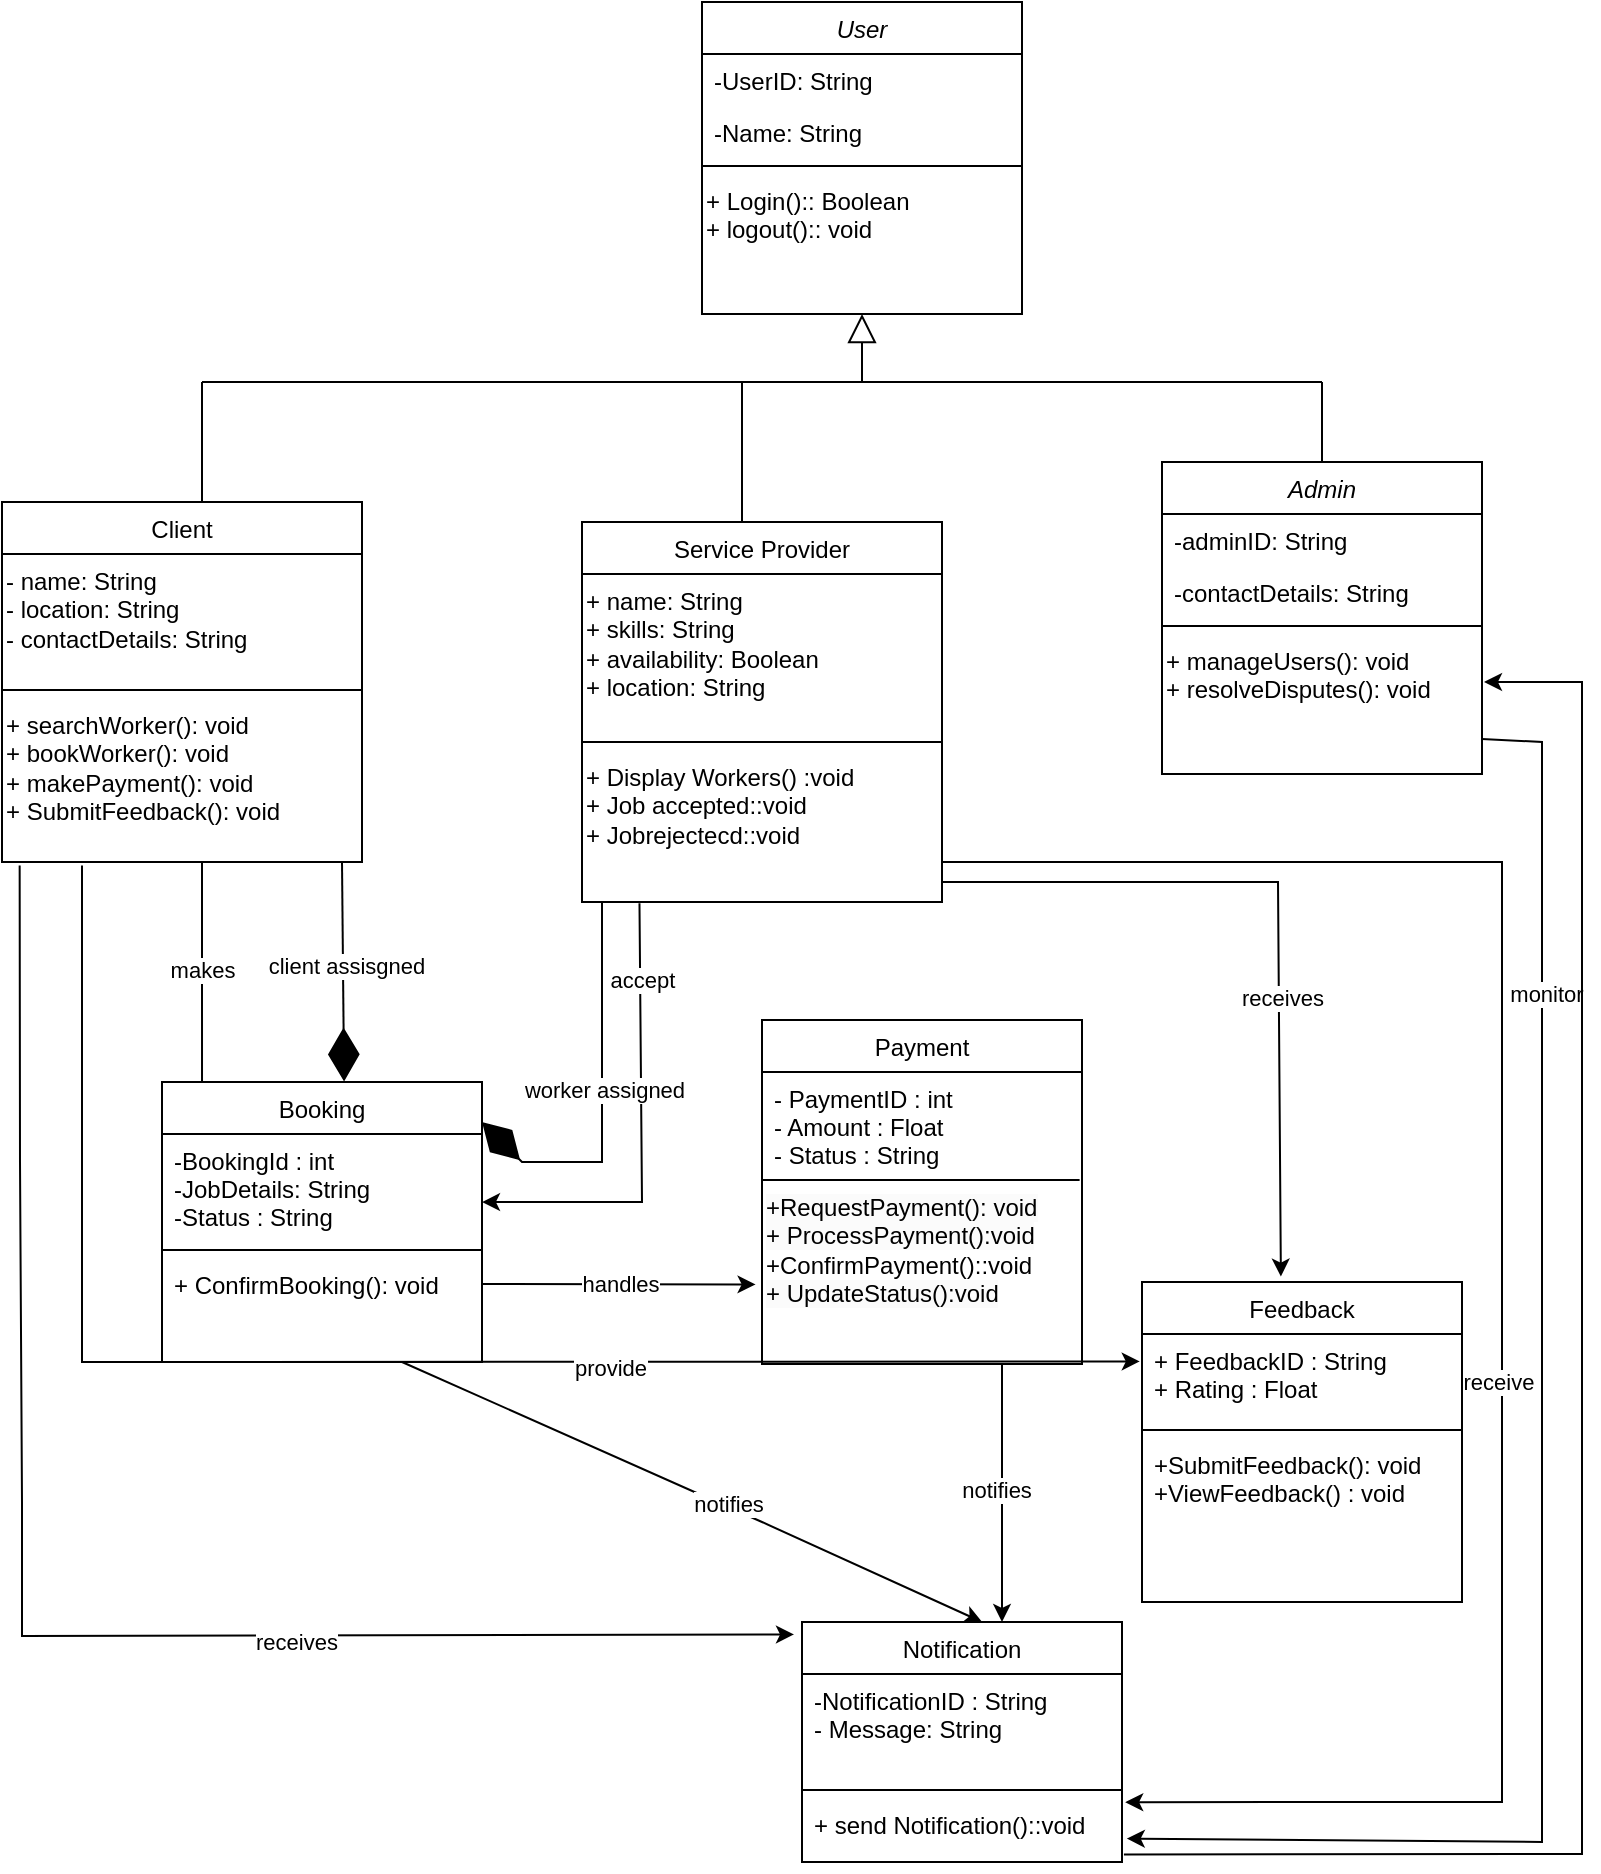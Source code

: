 <mxfile version="26.0.7">
  <diagram id="C5RBs43oDa-KdzZeNtuy" name="Page-1">
    <mxGraphModel dx="1211" dy="1652" grid="1" gridSize="10" guides="1" tooltips="1" connect="1" arrows="1" fold="1" page="1" pageScale="1" pageWidth="827" pageHeight="1169" math="0" shadow="0">
      <root>
        <mxCell id="WIyWlLk6GJQsqaUBKTNV-0" />
        <mxCell id="WIyWlLk6GJQsqaUBKTNV-1" parent="WIyWlLk6GJQsqaUBKTNV-0" />
        <mxCell id="CAzuQsFg8U-Ncorw1ytw-52" value="Admin" style="swimlane;fontStyle=2;align=center;verticalAlign=top;childLayout=stackLayout;horizontal=1;startSize=26;horizontalStack=0;resizeParent=1;resizeLast=0;collapsible=1;marginBottom=0;rounded=0;shadow=0;strokeWidth=1;" parent="WIyWlLk6GJQsqaUBKTNV-1" vertex="1">
          <mxGeometry x="620" y="-10" width="160" height="156" as="geometry">
            <mxRectangle x="230" y="140" width="160" height="26" as="alternateBounds" />
          </mxGeometry>
        </mxCell>
        <mxCell id="CAzuQsFg8U-Ncorw1ytw-53" value="-adminID: String" style="text;align=left;verticalAlign=top;spacingLeft=4;spacingRight=4;overflow=hidden;rotatable=0;points=[[0,0.5],[1,0.5]];portConstraint=eastwest;" parent="CAzuQsFg8U-Ncorw1ytw-52" vertex="1">
          <mxGeometry y="26" width="160" height="26" as="geometry" />
        </mxCell>
        <mxCell id="CAzuQsFg8U-Ncorw1ytw-54" value="-contactDetails: String" style="text;align=left;verticalAlign=top;spacingLeft=4;spacingRight=4;overflow=hidden;rotatable=0;points=[[0,0.5],[1,0.5]];portConstraint=eastwest;rounded=0;shadow=0;html=0;" parent="CAzuQsFg8U-Ncorw1ytw-52" vertex="1">
          <mxGeometry y="52" width="160" height="26" as="geometry" />
        </mxCell>
        <mxCell id="CAzuQsFg8U-Ncorw1ytw-55" value="" style="line;html=1;strokeWidth=1;align=left;verticalAlign=middle;spacingTop=-1;spacingLeft=3;spacingRight=3;rotatable=0;labelPosition=right;points=[];portConstraint=eastwest;" parent="CAzuQsFg8U-Ncorw1ytw-52" vertex="1">
          <mxGeometry y="78" width="160" height="8" as="geometry" />
        </mxCell>
        <mxCell id="CAzuQsFg8U-Ncorw1ytw-126" style="edgeStyle=none;rounded=0;orthogonalLoop=1;jettySize=auto;html=1;exitX=-0.039;exitY=0.058;exitDx=0;exitDy=0;exitPerimeter=0;entryX=-0.025;entryY=0.052;entryDx=0;entryDy=0;entryPerimeter=0;" parent="WIyWlLk6GJQsqaUBKTNV-1" target="CAzuQsFg8U-Ncorw1ytw-78" edge="1">
          <mxGeometry relative="1" as="geometry">
            <mxPoint x="400" y="590" as="targetPoint" />
            <mxPoint x="48.83" y="191.74" as="sourcePoint" />
            <Array as="points">
              <mxPoint x="49" y="340" />
              <mxPoint x="50" y="510" />
              <mxPoint x="50" y="577" />
            </Array>
          </mxGeometry>
        </mxCell>
        <mxCell id="CAzuQsFg8U-Ncorw1ytw-127" value="receives" style="edgeLabel;html=1;align=center;verticalAlign=middle;resizable=0;points=[];" parent="CAzuQsFg8U-Ncorw1ytw-126" vertex="1" connectable="0">
          <mxGeometry x="0.354" y="-3" relative="1" as="geometry">
            <mxPoint as="offset" />
          </mxGeometry>
        </mxCell>
        <mxCell id="CAzuQsFg8U-Ncorw1ytw-62" value="Client" style="swimlane;fontStyle=0;align=center;verticalAlign=top;childLayout=stackLayout;horizontal=1;startSize=26;horizontalStack=0;resizeParent=1;resizeLast=0;collapsible=1;marginBottom=0;rounded=0;shadow=0;strokeWidth=1;" parent="WIyWlLk6GJQsqaUBKTNV-1" vertex="1">
          <mxGeometry x="40" y="10" width="180" height="180" as="geometry">
            <mxRectangle x="130" y="380" width="160" height="26" as="alternateBounds" />
          </mxGeometry>
        </mxCell>
        <mxCell id="CAzuQsFg8U-Ncorw1ytw-63" value="&lt;span style=&quot;text-align: center; text-wrap-mode: nowrap;&quot;&gt;- name: String&lt;/span&gt;&lt;div&gt;&lt;span style=&quot;text-align: center; text-wrap-mode: nowrap; background-color: transparent; color: light-dark(rgb(0, 0, 0), rgb(255, 255, 255));&quot;&gt;- location: String&amp;nbsp;&lt;/span&gt;&lt;/div&gt;&lt;div&gt;&lt;span style=&quot;text-align: center; text-wrap-mode: nowrap; background-color: transparent; color: light-dark(rgb(0, 0, 0), rgb(255, 255, 255));&quot;&gt;- contactDetails: String&lt;/span&gt;&lt;/div&gt;" style="text;whiteSpace=wrap;html=1;" parent="CAzuQsFg8U-Ncorw1ytw-62" vertex="1">
          <mxGeometry y="26" width="180" height="64" as="geometry" />
        </mxCell>
        <mxCell id="CAzuQsFg8U-Ncorw1ytw-64" value="" style="line;html=1;strokeWidth=1;align=left;verticalAlign=middle;spacingTop=-1;spacingLeft=3;spacingRight=3;rotatable=0;labelPosition=right;points=[];portConstraint=eastwest;" parent="CAzuQsFg8U-Ncorw1ytw-62" vertex="1">
          <mxGeometry y="90" width="180" height="8" as="geometry" />
        </mxCell>
        <mxCell id="CAzuQsFg8U-Ncorw1ytw-65" value="+ searchWorker(): void&lt;br&gt;    + bookWorker(): void&lt;br&gt;    + makePayment(): void&lt;br&gt;    + SubmitFeedback(): void&lt;div&gt;&lt;br&gt;&lt;/div&gt;" style="text;whiteSpace=wrap;html=1;" parent="CAzuQsFg8U-Ncorw1ytw-62" vertex="1">
          <mxGeometry y="98" width="180" height="36" as="geometry" />
        </mxCell>
        <mxCell id="CAzuQsFg8U-Ncorw1ytw-66" value="Service Provider" style="swimlane;fontStyle=0;align=center;verticalAlign=top;childLayout=stackLayout;horizontal=1;startSize=26;horizontalStack=0;resizeParent=1;resizeLast=0;collapsible=1;marginBottom=0;rounded=0;shadow=0;strokeWidth=1;" parent="WIyWlLk6GJQsqaUBKTNV-1" vertex="1">
          <mxGeometry x="330" y="20" width="180" height="190" as="geometry">
            <mxRectangle x="130" y="380" width="160" height="26" as="alternateBounds" />
          </mxGeometry>
        </mxCell>
        <mxCell id="CAzuQsFg8U-Ncorw1ytw-67" value="+ name: String&lt;br style=&quot;forced-color-adjust: none; padding: 0px; margin: 0px;&quot;&gt;+ skills: String&lt;br style=&quot;forced-color-adjust: none; padding: 0px; margin: 0px;&quot;&gt;+ availability: Boolean&lt;br style=&quot;forced-color-adjust: none; padding: 0px; margin: 0px;&quot;&gt;+ location: String&lt;div style=&quot;forced-color-adjust: none; padding: 0px; margin: 0px;&quot;&gt;&lt;br style=&quot;forced-color-adjust: none; padding: 0px; margin: 0px;&quot;&gt;&lt;/div&gt;&lt;div style=&quot;forced-color-adjust: none; padding: 0px; margin: 0px;&quot;&gt;&lt;br style=&quot;forced-color-adjust: none; padding: 0px; margin: 0px; color: rgb(0, 0, 0); font-family: Helvetica; font-size: 12px; font-style: normal; font-variant-ligatures: normal; font-variant-caps: normal; font-weight: 400; letter-spacing: normal; orphans: 2; text-align: center; text-indent: 0px; text-transform: none; widows: 2; word-spacing: 0px; -webkit-text-stroke-width: 0px; white-space: nowrap; background-color: rgb(251, 251, 251); text-decoration-thickness: initial; text-decoration-style: initial; text-decoration-color: initial;&quot;&gt;&lt;br&gt;&lt;br&gt;&lt;/div&gt;" style="text;whiteSpace=wrap;html=1;" parent="CAzuQsFg8U-Ncorw1ytw-66" vertex="1">
          <mxGeometry y="26" width="180" height="80" as="geometry" />
        </mxCell>
        <mxCell id="CAzuQsFg8U-Ncorw1ytw-68" value="" style="line;html=1;strokeWidth=1;align=left;verticalAlign=middle;spacingTop=-1;spacingLeft=3;spacingRight=3;rotatable=0;labelPosition=right;points=[];portConstraint=eastwest;" parent="CAzuQsFg8U-Ncorw1ytw-66" vertex="1">
          <mxGeometry y="106" width="180" height="8" as="geometry" />
        </mxCell>
        <mxCell id="CAzuQsFg8U-Ncorw1ytw-69" value="+ Display Workers() :void&lt;div&gt;+ Job accepted::void&lt;/div&gt;&lt;div&gt;+ Jobrejectecd::void&lt;/div&gt;&lt;div&gt;&amp;nbsp;&lt;/div&gt;" style="text;whiteSpace=wrap;html=1;" parent="CAzuQsFg8U-Ncorw1ytw-66" vertex="1">
          <mxGeometry y="114" width="180" height="36" as="geometry" />
        </mxCell>
        <mxCell id="CAzuQsFg8U-Ncorw1ytw-74" value="Feedback" style="swimlane;fontStyle=0;align=center;verticalAlign=top;childLayout=stackLayout;horizontal=1;startSize=26;horizontalStack=0;resizeParent=1;resizeLast=0;collapsible=1;marginBottom=0;rounded=0;shadow=0;strokeWidth=1;" parent="WIyWlLk6GJQsqaUBKTNV-1" vertex="1">
          <mxGeometry x="610" y="400" width="160" height="160" as="geometry">
            <mxRectangle x="130" y="380" width="160" height="26" as="alternateBounds" />
          </mxGeometry>
        </mxCell>
        <mxCell id="CAzuQsFg8U-Ncorw1ytw-75" value="+ FeedbackID : String&#xa;+ Rating : Float" style="text;align=left;verticalAlign=top;spacingLeft=4;spacingRight=4;overflow=hidden;rotatable=0;points=[[0,0.5],[1,0.5]];portConstraint=eastwest;" parent="CAzuQsFg8U-Ncorw1ytw-74" vertex="1">
          <mxGeometry y="26" width="160" height="44" as="geometry" />
        </mxCell>
        <mxCell id="CAzuQsFg8U-Ncorw1ytw-76" value="" style="line;html=1;strokeWidth=1;align=left;verticalAlign=middle;spacingTop=-1;spacingLeft=3;spacingRight=3;rotatable=0;labelPosition=right;points=[];portConstraint=eastwest;" parent="CAzuQsFg8U-Ncorw1ytw-74" vertex="1">
          <mxGeometry y="70" width="160" height="8" as="geometry" />
        </mxCell>
        <mxCell id="CAzuQsFg8U-Ncorw1ytw-77" value="+SubmitFeedback(): void&#xa;+ViewFeedback() : void" style="text;align=left;verticalAlign=top;spacingLeft=4;spacingRight=4;overflow=hidden;rotatable=0;points=[[0,0.5],[1,0.5]];portConstraint=eastwest;" parent="CAzuQsFg8U-Ncorw1ytw-74" vertex="1">
          <mxGeometry y="78" width="160" height="52" as="geometry" />
        </mxCell>
        <mxCell id="CAzuQsFg8U-Ncorw1ytw-78" value="Notification" style="swimlane;fontStyle=0;align=center;verticalAlign=top;childLayout=stackLayout;horizontal=1;startSize=26;horizontalStack=0;resizeParent=1;resizeLast=0;collapsible=1;marginBottom=0;rounded=0;shadow=0;strokeWidth=1;" parent="WIyWlLk6GJQsqaUBKTNV-1" vertex="1">
          <mxGeometry x="440" y="570" width="160" height="120" as="geometry">
            <mxRectangle x="130" y="380" width="160" height="26" as="alternateBounds" />
          </mxGeometry>
        </mxCell>
        <mxCell id="CAzuQsFg8U-Ncorw1ytw-79" value="-NotificationID : String&#xa;- Message: String" style="text;align=left;verticalAlign=top;spacingLeft=4;spacingRight=4;overflow=hidden;rotatable=0;points=[[0,0.5],[1,0.5]];portConstraint=eastwest;" parent="CAzuQsFg8U-Ncorw1ytw-78" vertex="1">
          <mxGeometry y="26" width="160" height="54" as="geometry" />
        </mxCell>
        <mxCell id="CAzuQsFg8U-Ncorw1ytw-80" value="" style="line;html=1;strokeWidth=1;align=left;verticalAlign=middle;spacingTop=-1;spacingLeft=3;spacingRight=3;rotatable=0;labelPosition=right;points=[];portConstraint=eastwest;" parent="CAzuQsFg8U-Ncorw1ytw-78" vertex="1">
          <mxGeometry y="80" width="160" height="8" as="geometry" />
        </mxCell>
        <mxCell id="CAzuQsFg8U-Ncorw1ytw-81" value="+ send Notification()::void" style="text;align=left;verticalAlign=top;spacingLeft=4;spacingRight=4;overflow=hidden;rotatable=0;points=[[0,0.5],[1,0.5]];portConstraint=eastwest;" parent="CAzuQsFg8U-Ncorw1ytw-78" vertex="1">
          <mxGeometry y="88" width="160" height="26" as="geometry" />
        </mxCell>
        <mxCell id="CAzuQsFg8U-Ncorw1ytw-96" value="*" style="text;html=1;align=center;verticalAlign=middle;resizable=0;points=[];autosize=1;strokeColor=none;fillColor=none;" parent="WIyWlLk6GJQsqaUBKTNV-1" vertex="1">
          <mxGeometry x="140" y="300" width="30" height="30" as="geometry" />
        </mxCell>
        <mxCell id="CAzuQsFg8U-Ncorw1ytw-105" value="User" style="swimlane;fontStyle=2;align=center;verticalAlign=top;childLayout=stackLayout;horizontal=1;startSize=26;horizontalStack=0;resizeParent=1;resizeLast=0;collapsible=1;marginBottom=0;rounded=0;shadow=0;strokeWidth=1;" parent="WIyWlLk6GJQsqaUBKTNV-1" vertex="1">
          <mxGeometry x="390" y="-240" width="160" height="156" as="geometry">
            <mxRectangle x="230" y="140" width="160" height="26" as="alternateBounds" />
          </mxGeometry>
        </mxCell>
        <mxCell id="CAzuQsFg8U-Ncorw1ytw-106" value="-UserID: String" style="text;align=left;verticalAlign=top;spacingLeft=4;spacingRight=4;overflow=hidden;rotatable=0;points=[[0,0.5],[1,0.5]];portConstraint=eastwest;" parent="CAzuQsFg8U-Ncorw1ytw-105" vertex="1">
          <mxGeometry y="26" width="160" height="26" as="geometry" />
        </mxCell>
        <mxCell id="CAzuQsFg8U-Ncorw1ytw-107" value="-Name: String" style="text;align=left;verticalAlign=top;spacingLeft=4;spacingRight=4;overflow=hidden;rotatable=0;points=[[0,0.5],[1,0.5]];portConstraint=eastwest;rounded=0;shadow=0;html=0;" parent="CAzuQsFg8U-Ncorw1ytw-105" vertex="1">
          <mxGeometry y="52" width="160" height="26" as="geometry" />
        </mxCell>
        <mxCell id="CAzuQsFg8U-Ncorw1ytw-108" value="" style="line;html=1;strokeWidth=1;align=left;verticalAlign=middle;spacingTop=-1;spacingLeft=3;spacingRight=3;rotatable=0;labelPosition=right;points=[];portConstraint=eastwest;" parent="CAzuQsFg8U-Ncorw1ytw-105" vertex="1">
          <mxGeometry y="78" width="160" height="8" as="geometry" />
        </mxCell>
        <mxCell id="CAzuQsFg8U-Ncorw1ytw-109" value="+ Login():: Boolean&lt;br&gt;    + logout():: void&lt;div&gt;&lt;br&gt;&lt;/div&gt;" style="text;whiteSpace=wrap;html=1;" parent="CAzuQsFg8U-Ncorw1ytw-105" vertex="1">
          <mxGeometry y="86" width="160" height="70" as="geometry" />
        </mxCell>
        <mxCell id="CAzuQsFg8U-Ncorw1ytw-114" value="" style="endArrow=block;dashed=1;endFill=0;endSize=12;html=1;rounded=0;entryX=0.5;entryY=1;entryDx=0;entryDy=0;" parent="WIyWlLk6GJQsqaUBKTNV-1" target="CAzuQsFg8U-Ncorw1ytw-109" edge="1">
          <mxGeometry width="160" relative="1" as="geometry">
            <mxPoint x="470" y="-50" as="sourcePoint" />
            <mxPoint x="405" y="-30" as="targetPoint" />
          </mxGeometry>
        </mxCell>
        <mxCell id="CAzuQsFg8U-Ncorw1ytw-115" value="" style="endArrow=none;html=1;rounded=0;" parent="WIyWlLk6GJQsqaUBKTNV-1" edge="1">
          <mxGeometry width="50" height="50" relative="1" as="geometry">
            <mxPoint x="140" y="-50" as="sourcePoint" />
            <mxPoint x="700" y="-50" as="targetPoint" />
          </mxGeometry>
        </mxCell>
        <mxCell id="CAzuQsFg8U-Ncorw1ytw-116" value="" style="endArrow=none;html=1;rounded=0;" parent="WIyWlLk6GJQsqaUBKTNV-1" edge="1">
          <mxGeometry width="50" height="50" relative="1" as="geometry">
            <mxPoint x="470" y="-50" as="sourcePoint" />
            <mxPoint x="470" y="-70" as="targetPoint" />
            <Array as="points" />
          </mxGeometry>
        </mxCell>
        <mxCell id="CAzuQsFg8U-Ncorw1ytw-117" value="" style="endArrow=none;html=1;rounded=0;entryX=0.5;entryY=0;entryDx=0;entryDy=0;" parent="WIyWlLk6GJQsqaUBKTNV-1" target="CAzuQsFg8U-Ncorw1ytw-52" edge="1">
          <mxGeometry width="50" height="50" relative="1" as="geometry">
            <mxPoint x="700" y="-50" as="sourcePoint" />
            <mxPoint x="440" y="-100" as="targetPoint" />
            <Array as="points">
              <mxPoint x="700" y="-40" />
            </Array>
          </mxGeometry>
        </mxCell>
        <mxCell id="CAzuQsFg8U-Ncorw1ytw-120" value="" style="endArrow=none;html=1;rounded=0;" parent="WIyWlLk6GJQsqaUBKTNV-1" edge="1">
          <mxGeometry width="50" height="50" relative="1" as="geometry">
            <mxPoint x="140" y="10" as="sourcePoint" />
            <mxPoint x="140" y="-50" as="targetPoint" />
          </mxGeometry>
        </mxCell>
        <mxCell id="CAzuQsFg8U-Ncorw1ytw-121" value="" style="endArrow=none;html=1;rounded=0;" parent="WIyWlLk6GJQsqaUBKTNV-1" edge="1">
          <mxGeometry width="50" height="50" relative="1" as="geometry">
            <mxPoint x="410" y="20" as="sourcePoint" />
            <mxPoint x="410" y="-50" as="targetPoint" />
          </mxGeometry>
        </mxCell>
        <mxCell id="CAzuQsFg8U-Ncorw1ytw-122" value="" style="endArrow=diamondThin;endFill=1;endSize=24;html=1;rounded=0;entryX=0.569;entryY=-0.002;entryDx=0;entryDy=0;entryPerimeter=0;" parent="WIyWlLk6GJQsqaUBKTNV-1" target="CAzuQsFg8U-Ncorw1ytw-57" edge="1">
          <mxGeometry width="160" relative="1" as="geometry">
            <mxPoint x="210" y="190" as="sourcePoint" />
            <mxPoint x="210" y="314" as="targetPoint" />
          </mxGeometry>
        </mxCell>
        <mxCell id="CAzuQsFg8U-Ncorw1ytw-123" value="client assisgned" style="edgeLabel;html=1;align=center;verticalAlign=middle;resizable=0;points=[];" parent="CAzuQsFg8U-Ncorw1ytw-122" vertex="1" connectable="0">
          <mxGeometry x="-0.05" y="1" relative="1" as="geometry">
            <mxPoint as="offset" />
          </mxGeometry>
        </mxCell>
        <mxCell id="CAzuQsFg8U-Ncorw1ytw-125" value="1" style="text;html=1;align=center;verticalAlign=middle;resizable=0;points=[];autosize=1;strokeColor=none;fillColor=none;" parent="WIyWlLk6GJQsqaUBKTNV-1" vertex="1">
          <mxGeometry x="210" y="300" width="30" height="30" as="geometry" />
        </mxCell>
        <mxCell id="CAzuQsFg8U-Ncorw1ytw-131" value="" style="endArrow=classic;html=1;rounded=0;entryX=-0.007;entryY=0.312;entryDx=0;entryDy=0;entryPerimeter=0;exitX=1;exitY=0.058;exitDx=0;exitDy=0;exitPerimeter=0;" parent="WIyWlLk6GJQsqaUBKTNV-1" target="CAzuQsFg8U-Ncorw1ytw-75" edge="1">
          <mxGeometry width="50" height="50" relative="1" as="geometry">
            <mxPoint x="80" y="191.74" as="sourcePoint" />
            <mxPoint x="520" y="528" as="targetPoint" />
            <Array as="points">
              <mxPoint x="80" y="440" />
            </Array>
          </mxGeometry>
        </mxCell>
        <mxCell id="CAzuQsFg8U-Ncorw1ytw-178" value="provide" style="edgeLabel;html=1;align=center;verticalAlign=middle;resizable=0;points=[];" parent="CAzuQsFg8U-Ncorw1ytw-131" vertex="1" connectable="0">
          <mxGeometry x="0.319" y="-3" relative="1" as="geometry">
            <mxPoint as="offset" />
          </mxGeometry>
        </mxCell>
        <mxCell id="CAzuQsFg8U-Ncorw1ytw-133" value="" style="endArrow=classic;html=1;rounded=0;entryX=0.667;entryY=0.333;entryDx=0;entryDy=0;entryPerimeter=0;" parent="WIyWlLk6GJQsqaUBKTNV-1" edge="1">
          <mxGeometry width="50" height="50" relative="1" as="geometry">
            <mxPoint x="140" y="190" as="sourcePoint" />
            <mxPoint x="140.01" y="319.99" as="targetPoint" />
          </mxGeometry>
        </mxCell>
        <mxCell id="CAzuQsFg8U-Ncorw1ytw-134" value="makes" style="edgeLabel;html=1;align=center;verticalAlign=middle;resizable=0;points=[];" parent="CAzuQsFg8U-Ncorw1ytw-133" vertex="1" connectable="0">
          <mxGeometry x="-0.179" relative="1" as="geometry">
            <mxPoint as="offset" />
          </mxGeometry>
        </mxCell>
        <mxCell id="CAzuQsFg8U-Ncorw1ytw-137" value="" style="endArrow=classic;html=1;rounded=0;exitX=0.958;exitY=0.021;exitDx=0;exitDy=0;exitPerimeter=0;entryX=0.333;entryY=0.667;entryDx=0;entryDy=0;entryPerimeter=0;" parent="WIyWlLk6GJQsqaUBKTNV-1" edge="1">
          <mxGeometry width="50" height="50" relative="1" as="geometry">
            <mxPoint x="358.74" y="210.63" as="sourcePoint" />
            <mxPoint x="279.99" y="360.01" as="targetPoint" />
            <Array as="points">
              <mxPoint x="360" y="360" />
            </Array>
          </mxGeometry>
        </mxCell>
        <mxCell id="CAzuQsFg8U-Ncorw1ytw-142" value="accept" style="edgeLabel;html=1;align=center;verticalAlign=middle;resizable=0;points=[];" parent="CAzuQsFg8U-Ncorw1ytw-137" vertex="1" connectable="0">
          <mxGeometry x="-0.663" y="1" relative="1" as="geometry">
            <mxPoint as="offset" />
          </mxGeometry>
        </mxCell>
        <mxCell id="CAzuQsFg8U-Ncorw1ytw-138" value="" style="endArrow=diamondThin;endFill=1;endSize=24;html=1;rounded=0;entryX=1;entryY=0.143;entryDx=0;entryDy=0;entryPerimeter=0;" parent="WIyWlLk6GJQsqaUBKTNV-1" target="CAzuQsFg8U-Ncorw1ytw-57" edge="1">
          <mxGeometry width="160" relative="1" as="geometry">
            <mxPoint x="340" y="210" as="sourcePoint" />
            <mxPoint x="340" y="360" as="targetPoint" />
            <Array as="points">
              <mxPoint x="340" y="340" />
              <mxPoint x="300" y="340" />
            </Array>
          </mxGeometry>
        </mxCell>
        <mxCell id="CAzuQsFg8U-Ncorw1ytw-139" value="worker assigned" style="edgeLabel;html=1;align=center;verticalAlign=middle;resizable=0;points=[];" parent="CAzuQsFg8U-Ncorw1ytw-138" vertex="1" connectable="0">
          <mxGeometry x="-0.05" y="1" relative="1" as="geometry">
            <mxPoint as="offset" />
          </mxGeometry>
        </mxCell>
        <mxCell id="CAzuQsFg8U-Ncorw1ytw-143" style="edgeStyle=none;rounded=0;orthogonalLoop=1;jettySize=auto;html=1;entryX=0.434;entryY=-0.017;entryDx=0;entryDy=0;entryPerimeter=0;" parent="WIyWlLk6GJQsqaUBKTNV-1" target="CAzuQsFg8U-Ncorw1ytw-74" edge="1">
          <mxGeometry relative="1" as="geometry">
            <mxPoint x="510" y="200" as="sourcePoint" />
            <Array as="points">
              <mxPoint x="678" y="200" />
            </Array>
          </mxGeometry>
        </mxCell>
        <mxCell id="CAzuQsFg8U-Ncorw1ytw-145" value="receives" style="edgeLabel;html=1;align=center;verticalAlign=middle;resizable=0;points=[];" parent="CAzuQsFg8U-Ncorw1ytw-143" vertex="1" connectable="0">
          <mxGeometry x="0.237" y="1" relative="1" as="geometry">
            <mxPoint as="offset" />
          </mxGeometry>
        </mxCell>
        <mxCell id="CAzuQsFg8U-Ncorw1ytw-144" style="edgeStyle=none;rounded=0;orthogonalLoop=1;jettySize=auto;html=1;entryX=1.01;entryY=0.08;entryDx=0;entryDy=0;entryPerimeter=0;" parent="WIyWlLk6GJQsqaUBKTNV-1" target="CAzuQsFg8U-Ncorw1ytw-81" edge="1">
          <mxGeometry relative="1" as="geometry">
            <mxPoint x="610" y="660" as="targetPoint" />
            <mxPoint x="510" y="190" as="sourcePoint" />
            <Array as="points">
              <mxPoint x="790" y="190" />
              <mxPoint x="790" y="660" />
            </Array>
          </mxGeometry>
        </mxCell>
        <mxCell id="CAzuQsFg8U-Ncorw1ytw-146" value="receive" style="edgeLabel;html=1;align=center;verticalAlign=middle;resizable=0;points=[];" parent="CAzuQsFg8U-Ncorw1ytw-144" vertex="1" connectable="0">
          <mxGeometry x="0.151" y="-2" relative="1" as="geometry">
            <mxPoint as="offset" />
          </mxGeometry>
        </mxCell>
        <mxCell id="CAzuQsFg8U-Ncorw1ytw-153" style="edgeStyle=none;rounded=0;orthogonalLoop=1;jettySize=auto;html=1;exitX=1;exitY=0.75;exitDx=0;exitDy=0;entryX=1.015;entryY=0.78;entryDx=0;entryDy=0;entryPerimeter=0;" parent="WIyWlLk6GJQsqaUBKTNV-1" source="CAzuQsFg8U-Ncorw1ytw-56" target="CAzuQsFg8U-Ncorw1ytw-81" edge="1">
          <mxGeometry relative="1" as="geometry">
            <mxPoint x="610" y="671" as="targetPoint" />
            <Array as="points">
              <mxPoint x="810" y="130" />
              <mxPoint x="810" y="500" />
              <mxPoint x="810" y="680" />
            </Array>
          </mxGeometry>
        </mxCell>
        <mxCell id="CAzuQsFg8U-Ncorw1ytw-154" value="monitor" style="edgeLabel;html=1;align=center;verticalAlign=middle;resizable=0;points=[];" parent="CAzuQsFg8U-Ncorw1ytw-153" vertex="1" connectable="0">
          <mxGeometry x="-0.604" y="2" relative="1" as="geometry">
            <mxPoint as="offset" />
          </mxGeometry>
        </mxCell>
        <mxCell id="CAzuQsFg8U-Ncorw1ytw-56" value="+ manageUsers(): void&lt;br&gt;    + resolveDisputes(): void&lt;div&gt;&lt;br/&gt;&lt;/div&gt;" style="text;whiteSpace=wrap;html=1;" parent="WIyWlLk6GJQsqaUBKTNV-1" vertex="1">
          <mxGeometry x="620" y="76" width="160" height="70" as="geometry" />
        </mxCell>
        <mxCell id="CAzuQsFg8U-Ncorw1ytw-168" style="edgeStyle=none;rounded=0;orthogonalLoop=1;jettySize=auto;html=1;exitX=0.75;exitY=1;exitDx=0;exitDy=0;entryX=0.625;entryY=0;entryDx=0;entryDy=0;entryPerimeter=0;" parent="WIyWlLk6GJQsqaUBKTNV-1" source="CAzuQsFg8U-Ncorw1ytw-170" target="CAzuQsFg8U-Ncorw1ytw-78" edge="1">
          <mxGeometry relative="1" as="geometry">
            <mxPoint x="540" y="457" as="sourcePoint" />
          </mxGeometry>
        </mxCell>
        <mxCell id="CAzuQsFg8U-Ncorw1ytw-169" value="notifies" style="edgeLabel;html=1;align=center;verticalAlign=middle;resizable=0;points=[];" parent="CAzuQsFg8U-Ncorw1ytw-168" vertex="1" connectable="0">
          <mxGeometry x="-0.031" y="-3" relative="1" as="geometry">
            <mxPoint as="offset" />
          </mxGeometry>
        </mxCell>
        <mxCell id="CAzuQsFg8U-Ncorw1ytw-170" value="Payment" style="swimlane;fontStyle=0;align=center;verticalAlign=top;childLayout=stackLayout;horizontal=1;startSize=26;horizontalStack=0;resizeParent=1;resizeLast=0;collapsible=1;marginBottom=0;rounded=0;shadow=0;strokeWidth=1;" parent="WIyWlLk6GJQsqaUBKTNV-1" vertex="1">
          <mxGeometry x="420" y="269" width="160" height="172" as="geometry">
            <mxRectangle x="130" y="380" width="160" height="26" as="alternateBounds" />
          </mxGeometry>
        </mxCell>
        <mxCell id="CAzuQsFg8U-Ncorw1ytw-171" value="" style="endArrow=none;html=1;rounded=0;exitX=0.015;exitY=-0.005;exitDx=0;exitDy=0;exitPerimeter=0;" parent="CAzuQsFg8U-Ncorw1ytw-170" edge="1">
          <mxGeometry width="50" height="50" relative="1" as="geometry">
            <mxPoint x="1.137e-13" y="80.0" as="sourcePoint" />
            <mxPoint x="158.8" y="80" as="targetPoint" />
          </mxGeometry>
        </mxCell>
        <mxCell id="CAzuQsFg8U-Ncorw1ytw-172" value="- PaymentID : int&#xa;- Amount : Float&#xa;- Status : String&#xa;" style="text;align=left;verticalAlign=top;spacingLeft=4;spacingRight=4;overflow=hidden;rotatable=0;points=[[0,0.5],[1,0.5]];portConstraint=eastwest;" parent="CAzuQsFg8U-Ncorw1ytw-170" vertex="1">
          <mxGeometry y="26" width="160" height="54" as="geometry" />
        </mxCell>
        <mxCell id="CAzuQsFg8U-Ncorw1ytw-135" style="edgeStyle=none;rounded=0;orthogonalLoop=1;jettySize=auto;html=1;exitX=1;exitY=0.5;exitDx=0;exitDy=0;entryX=-0.02;entryY=0.842;entryDx=0;entryDy=0;entryPerimeter=0;" parent="CAzuQsFg8U-Ncorw1ytw-170" source="CAzuQsFg8U-Ncorw1ytw-60" edge="1">
          <mxGeometry relative="1" as="geometry">
            <mxPoint x="-140" y="143" as="sourcePoint" />
            <mxPoint x="-3.2" y="132.204" as="targetPoint" />
          </mxGeometry>
        </mxCell>
        <mxCell id="CAzuQsFg8U-Ncorw1ytw-147" value="handles" style="edgeLabel;html=1;align=center;verticalAlign=middle;resizable=0;points=[];" parent="CAzuQsFg8U-Ncorw1ytw-135" vertex="1" connectable="0">
          <mxGeometry x="0.0" relative="1" as="geometry">
            <mxPoint as="offset" />
          </mxGeometry>
        </mxCell>
        <mxCell id="CAzuQsFg8U-Ncorw1ytw-176" value="&lt;span style=&quot;color: rgb(0, 0, 0); font-family: Helvetica; font-size: 12px; font-style: normal; font-variant-ligatures: normal; font-variant-caps: normal; font-weight: 400; letter-spacing: normal; orphans: 2; text-align: left; text-indent: 0px; text-transform: none; widows: 2; word-spacing: 0px; -webkit-text-stroke-width: 0px; white-space: nowrap; background-color: rgb(251, 251, 251); text-decoration-thickness: initial; text-decoration-style: initial; text-decoration-color: initial; float: none; display: inline !important;&quot;&gt;+RequestPayment(): void&lt;/span&gt;&lt;br style=&quot;forced-color-adjust: none; padding: 0px; margin: 0px; color: rgb(0, 0, 0); font-family: Helvetica; font-size: 12px; font-style: normal; font-variant-ligatures: normal; font-variant-caps: normal; font-weight: 400; letter-spacing: normal; orphans: 2; text-align: left; text-indent: 0px; text-transform: none; widows: 2; word-spacing: 0px; -webkit-text-stroke-width: 0px; white-space: nowrap; background-color: rgb(251, 251, 251); text-decoration-thickness: initial; text-decoration-style: initial; text-decoration-color: initial;&quot;&gt;&lt;span style=&quot;color: rgb(0, 0, 0); font-family: Helvetica; font-size: 12px; font-style: normal; font-variant-ligatures: normal; font-variant-caps: normal; font-weight: 400; letter-spacing: normal; orphans: 2; text-align: left; text-indent: 0px; text-transform: none; widows: 2; word-spacing: 0px; -webkit-text-stroke-width: 0px; white-space: nowrap; background-color: rgb(251, 251, 251); text-decoration-thickness: initial; text-decoration-style: initial; text-decoration-color: initial; float: none; display: inline !important;&quot;&gt;+ ProcessPayment():void&lt;/span&gt;&lt;div&gt;+ConfirmPayment()::void&lt;br style=&quot;forced-color-adjust: none; padding: 0px; margin: 0px; color: rgb(0, 0, 0); font-family: Helvetica; font-size: 12px; font-style: normal; font-variant-ligatures: normal; font-variant-caps: normal; font-weight: 400; letter-spacing: normal; orphans: 2; text-align: left; text-indent: 0px; text-transform: none; widows: 2; word-spacing: 0px; -webkit-text-stroke-width: 0px; white-space: nowrap; background-color: rgb(251, 251, 251); text-decoration-thickness: initial; text-decoration-style: initial; text-decoration-color: initial;&quot;&gt;&lt;span style=&quot;color: rgb(0, 0, 0); font-family: Helvetica; font-size: 12px; font-style: normal; font-variant-ligatures: normal; font-variant-caps: normal; font-weight: 400; letter-spacing: normal; orphans: 2; text-align: left; text-indent: 0px; text-transform: none; widows: 2; word-spacing: 0px; -webkit-text-stroke-width: 0px; white-space: nowrap; background-color: rgb(251, 251, 251); text-decoration-thickness: initial; text-decoration-style: initial; text-decoration-color: initial; float: none; display: inline !important;&quot;&gt;+ UpdateStatus():void&lt;/span&gt;&lt;/div&gt;" style="text;whiteSpace=wrap;html=1;" parent="CAzuQsFg8U-Ncorw1ytw-170" vertex="1">
          <mxGeometry y="80" width="160" height="70" as="geometry" />
        </mxCell>
        <mxCell id="CAzuQsFg8U-Ncorw1ytw-181" style="edgeStyle=none;rounded=0;orthogonalLoop=1;jettySize=auto;html=1;exitX=0.75;exitY=1;exitDx=0;exitDy=0;entryX=0.563;entryY=0;entryDx=0;entryDy=0;entryPerimeter=0;" parent="WIyWlLk6GJQsqaUBKTNV-1" source="CAzuQsFg8U-Ncorw1ytw-57" target="CAzuQsFg8U-Ncorw1ytw-78" edge="1">
          <mxGeometry relative="1" as="geometry">
            <mxPoint x="239.857" y="550" as="targetPoint" />
            <Array as="points">
              <mxPoint x="420" y="520" />
            </Array>
          </mxGeometry>
        </mxCell>
        <mxCell id="CAzuQsFg8U-Ncorw1ytw-182" value="notifies" style="edgeLabel;html=1;align=center;verticalAlign=middle;resizable=0;points=[];" parent="CAzuQsFg8U-Ncorw1ytw-181" vertex="1" connectable="0">
          <mxGeometry x="0.121" y="1" relative="1" as="geometry">
            <mxPoint y="-1" as="offset" />
          </mxGeometry>
        </mxCell>
        <mxCell id="CAzuQsFg8U-Ncorw1ytw-57" value="Booking" style="swimlane;fontStyle=0;align=center;verticalAlign=top;childLayout=stackLayout;horizontal=1;startSize=26;horizontalStack=0;resizeParent=1;resizeLast=0;collapsible=1;marginBottom=0;rounded=0;shadow=0;strokeWidth=1;" parent="WIyWlLk6GJQsqaUBKTNV-1" vertex="1">
          <mxGeometry x="120" y="300" width="160" height="140" as="geometry">
            <mxRectangle x="130" y="380" width="160" height="26" as="alternateBounds" />
          </mxGeometry>
        </mxCell>
        <mxCell id="CAzuQsFg8U-Ncorw1ytw-58" value="-BookingId : int&#xa;-JobDetails: String&#xa;-Status : String&#xa;" style="text;align=left;verticalAlign=top;spacingLeft=4;spacingRight=4;overflow=hidden;rotatable=0;points=[[0,0.5],[1,0.5]];portConstraint=eastwest;" parent="CAzuQsFg8U-Ncorw1ytw-57" vertex="1">
          <mxGeometry y="26" width="160" height="54" as="geometry" />
        </mxCell>
        <mxCell id="CAzuQsFg8U-Ncorw1ytw-59" value="&lt;span style=&quot;color: rgba(0, 0, 0, 0); font-family: monospace; font-size: 0px; background-color: rgb(251, 251, 251);&quot;&gt;%3CmxGraphModel%3E%3Croot%3E%3CmxCell%20id%3D%220%22%2F%3E%3CmxCell%20id%3D%221%22%20parent%3D%220%22%2F%3E%3CmxCell%20id%3D%222%22%20value%3D%22Booking%22%20style%3D%22swimlane%3BfontStyle%3D0%3Balign%3Dcenter%3BverticalAlign%3Dtop%3BchildLayout%3DstackLayout%3Bhorizontal%3D1%3BstartSize%3D26%3BhorizontalStack%3D0%3BresizeParent%3D1%3BresizeLast%3D0%3Bcollapsible%3D1%3BmarginBottom%3D0%3Brounded%3D0%3Bshadow%3D0%3BstrokeWidth%3D1%3B%22%20vertex%3D%221%22%20parent%3D%221%22%3E%3CmxGeometry%20x%3D%22120%22%20y%3D%22360%22%20width%3D%22160%22%20height%3D%22140%22%20as%3D%22geometry%22%3E%3CmxRectangle%20x%3D%22130%22%20y%3D%22380%22%20width%3D%22160%22%20height%3D%2226%22%20as%3D%22alternateBounds%22%2F%3E%3C%2FmxGeometry%3E%3C%2FmxCell%3E%3CmxCell%20id%3D%223%22%20value%3D%22-BookingId%20%3A%20int%26%2310%3B-JobDetails%3A%20String%26%2310%3B-Status%20%3A%20String%26%2310%3B%22%20style%3D%22text%3Balign%3Dleft%3BverticalAlign%3Dtop%3BspacingLeft%3D4%3BspacingRight%3D4%3Boverflow%3Dhidden%3Brotatable%3D0%3Bpoints%3D%5B%5B0%2C0.5%5D%2C%5B1%2C0.5%5D%5D%3BportConstraint%3Deastwest%3B%22%20vertex%3D%221%22%20parent%3D%222%22%3E%3CmxGeometry%20y%3D%2226%22%20width%3D%22160%22%20height%3D%2254%22%20as%3D%22geometry%22%2F%3E%3C%2FmxCell%3E%3CmxCell%20id%3D%224%22%20value%3D%22%22%20style%3D%22line%3Bhtml%3D1%3BstrokeWidth%3D1%3Balign%3Dleft%3BverticalAlign%3Dmiddle%3BspacingTop%3D-1%3BspacingLeft%3D3%3BspacingRight%3D3%3Brotatable%3D0%3BlabelPosition%3Dright%3Bpoints%3D%5B%5D%3BportConstraint%3Deastwest%3B%22%20vertex%3D%221%22%20parent%3D%222%22%3E%3CmxGeometry%20y%3D%2280%22%20width%3D%22160%22%20height%3D%228%22%20as%3D%22geometry%22%2F%3E%3C%2FmxCell%3E%3CmxCell%20id%3D%225%22%20value%3D%22%2B%20ConfirmBooking()%3A%20void%C2%A0%22%20style%3D%22text%3Balign%3Dleft%3BverticalAlign%3Dtop%3BspacingLeft%3D4%3BspacingRight%3D4%3Boverflow%3Dhidden%3Brotatable%3D0%3Bpoints%3D%5B%5B0%2C0.5%5D%2C%5B1%2C0.5%5D%5D%3BportConstraint%3Deastwest%3B%22%20vertex%3D%221%22%20parent%3D%222%22%3E%3CmxGeometry%20y%3D%2288%22%20width%3D%22160%22%20height%3D%2226%22%20as%3D%22geometry%22%2F%3E%3C%2FmxCell%3E%3C%2Froot%3E%3C%2FmxGraphModel%3E&lt;/span&gt;" style="line;html=1;strokeWidth=1;align=left;verticalAlign=middle;spacingTop=-1;spacingLeft=3;spacingRight=3;rotatable=0;labelPosition=right;points=[];portConstraint=eastwest;" parent="CAzuQsFg8U-Ncorw1ytw-57" vertex="1">
          <mxGeometry y="80" width="160" height="8" as="geometry" />
        </mxCell>
        <mxCell id="CAzuQsFg8U-Ncorw1ytw-60" value="+ ConfirmBooking(): void " style="text;align=left;verticalAlign=top;spacingLeft=4;spacingRight=4;overflow=hidden;rotatable=0;points=[[0,0.5],[1,0.5]];portConstraint=eastwest;" parent="CAzuQsFg8U-Ncorw1ytw-57" vertex="1">
          <mxGeometry y="88" width="160" height="26" as="geometry" />
        </mxCell>
        <mxCell id="jUBVEhTGSAP2l1pH51DO-0" value="" style="endArrow=classic;html=1;rounded=0;exitX=1.006;exitY=1.087;exitDx=0;exitDy=0;exitPerimeter=0;" edge="1" parent="WIyWlLk6GJQsqaUBKTNV-1" source="CAzuQsFg8U-Ncorw1ytw-81">
          <mxGeometry width="50" height="50" relative="1" as="geometry">
            <mxPoint x="560" y="540" as="sourcePoint" />
            <mxPoint x="781" y="100" as="targetPoint" />
            <Array as="points">
              <mxPoint x="830" y="686" />
              <mxPoint x="830" y="240" />
              <mxPoint x="830" y="100" />
            </Array>
          </mxGeometry>
        </mxCell>
      </root>
    </mxGraphModel>
  </diagram>
</mxfile>
